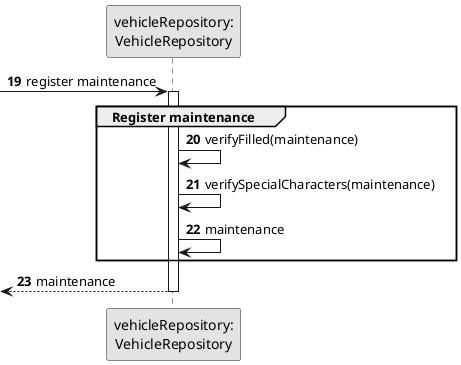@startuml
skinparam monochrome true
skinparam packageStyle rectangle
skinparam shadowing false

autonumber 19

participant "vehicleRepository:\nVehicleRepository" as VehicleRepository

-> VehicleRepository :  register maintenance
               group Register maintenance



            activate VehicleRepository

                VehicleRepository -> VehicleRepository : verifyFilled(maintenance)
                VehicleRepository -> VehicleRepository : verifySpecialCharacters(maintenance)
                    VehicleRepository -> VehicleRepository : maintenance
               end

                <-- VehicleRepository : maintenance
            deactivate
@enduml